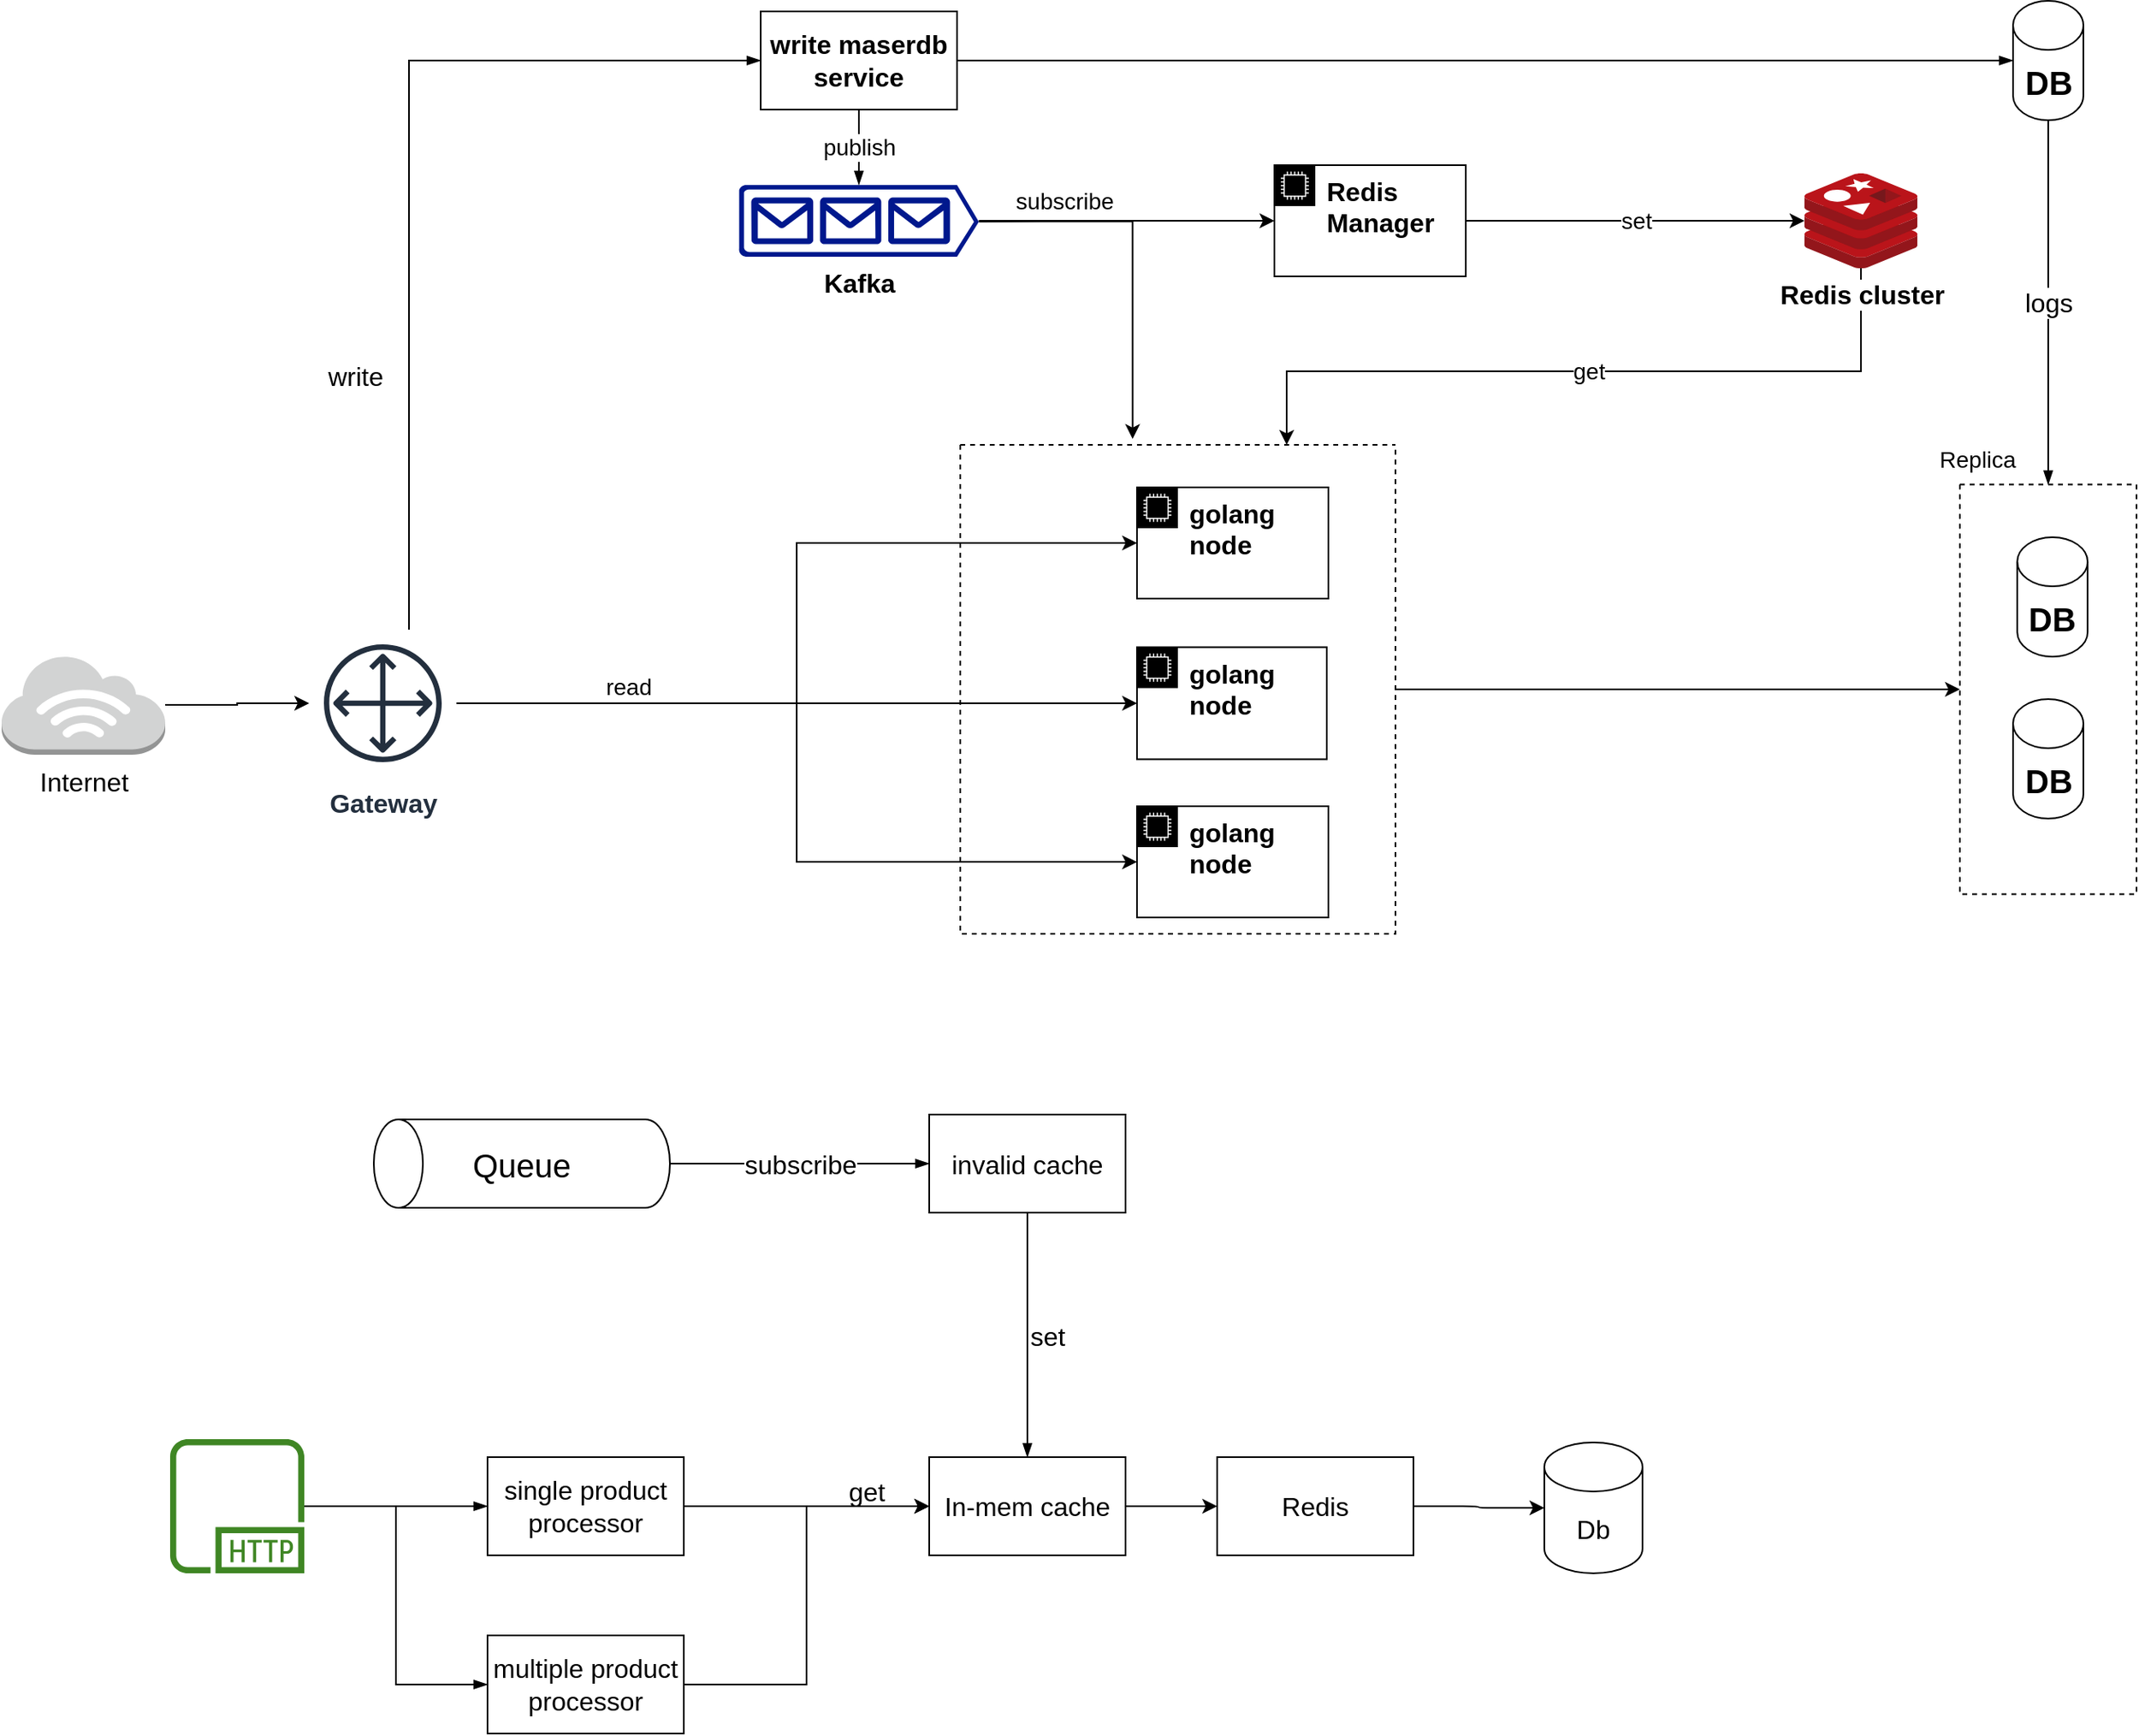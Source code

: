 <mxfile version="20.8.11" type="github" pages="10">
  <diagram id="kxoggQMOIerRVnNvIGJB" name="Page-1">
    <mxGraphModel dx="1824" dy="1120" grid="0" gridSize="10" guides="1" tooltips="1" connect="1" arrows="1" fold="1" page="0" pageScale="1" pageWidth="850" pageHeight="1100" math="0" shadow="0">
      <root>
        <mxCell id="0" />
        <mxCell id="1" parent="0" />
        <mxCell id="m1qdBIxcBaFChLM3Lvak-29" value="" style="swimlane;startSize=0;dashed=1;fontSize=16;" parent="1" vertex="1">
          <mxGeometry x="1008" y="227.25" width="108" height="250.5" as="geometry" />
        </mxCell>
        <mxCell id="m1qdBIxcBaFChLM3Lvak-61" value="&lt;b&gt;DB&lt;/b&gt;" style="shape=cylinder3;whiteSpace=wrap;html=1;boundedLbl=1;backgroundOutline=1;size=15;fontSize=20;" parent="m1qdBIxcBaFChLM3Lvak-29" vertex="1">
          <mxGeometry x="35.1" y="32.25" width="43" height="73" as="geometry" />
        </mxCell>
        <mxCell id="m1qdBIxcBaFChLM3Lvak-67" value="&lt;b&gt;DB&lt;/b&gt;" style="shape=cylinder3;whiteSpace=wrap;html=1;boundedLbl=1;backgroundOutline=1;size=15;fontSize=20;" parent="m1qdBIxcBaFChLM3Lvak-29" vertex="1">
          <mxGeometry x="32.5" y="131.25" width="43" height="73" as="geometry" />
        </mxCell>
        <mxCell id="m1qdBIxcBaFChLM3Lvak-30" style="edgeStyle=orthogonalEdgeStyle;rounded=0;orthogonalLoop=1;jettySize=auto;html=1;fontSize=16;" parent="1" source="m1qdBIxcBaFChLM3Lvak-22" target="m1qdBIxcBaFChLM3Lvak-29" edge="1">
          <mxGeometry relative="1" as="geometry" />
        </mxCell>
        <mxCell id="m1qdBIxcBaFChLM3Lvak-22" value="" style="swimlane;startSize=0;dashed=1;fontSize=16;" parent="1" vertex="1">
          <mxGeometry x="397" y="203" width="266" height="299" as="geometry" />
        </mxCell>
        <mxCell id="m1qdBIxcBaFChLM3Lvak-17" value="&lt;b&gt;golang node&lt;/b&gt;" style="points=[[0,0],[0.25,0],[0.5,0],[0.75,0],[1,0],[1,0.25],[1,0.5],[1,0.75],[1,1],[0.75,1],[0.5,1],[0.25,1],[0,1],[0,0.75],[0,0.5],[0,0.25]];outlineConnect=0;html=1;whiteSpace=wrap;fontSize=16;fontStyle=0;container=1;pointerEvents=0;collapsible=0;recursiveResize=0;shape=mxgraph.aws4.group;grIcon=mxgraph.aws4.group_ec2_instance_contents;verticalAlign=top;align=left;spacingLeft=30;dashed=0;" parent="m1qdBIxcBaFChLM3Lvak-22" vertex="1">
          <mxGeometry x="108" y="123.75" width="116" height="68.5" as="geometry" />
        </mxCell>
        <mxCell id="m1qdBIxcBaFChLM3Lvak-18" value="&lt;b&gt;golang node&lt;/b&gt;" style="points=[[0,0],[0.25,0],[0.5,0],[0.75,0],[1,0],[1,0.25],[1,0.5],[1,0.75],[1,1],[0.75,1],[0.5,1],[0.25,1],[0,1],[0,0.75],[0,0.5],[0,0.25]];outlineConnect=0;html=1;whiteSpace=wrap;fontSize=16;fontStyle=0;container=1;pointerEvents=0;collapsible=0;recursiveResize=0;shape=mxgraph.aws4.group;grIcon=mxgraph.aws4.group_ec2_instance_contents;verticalAlign=top;align=left;spacingLeft=30;dashed=0;" parent="m1qdBIxcBaFChLM3Lvak-22" vertex="1">
          <mxGeometry x="108" y="221" width="117" height="68" as="geometry" />
        </mxCell>
        <mxCell id="7NXTXkRg-UbdUnaUzsDT-4" style="edgeStyle=orthogonalEdgeStyle;rounded=0;orthogonalLoop=1;jettySize=auto;html=1;fontSize=16;" parent="1" source="7NXTXkRg-UbdUnaUzsDT-1" target="m1qdBIxcBaFChLM3Lvak-1" edge="1">
          <mxGeometry relative="1" as="geometry">
            <mxPoint x="190" y="416" as="targetPoint" />
          </mxGeometry>
        </mxCell>
        <mxCell id="7NXTXkRg-UbdUnaUzsDT-1" value="&lt;div style=&quot;font-size: 16px;&quot;&gt;Internet&lt;/div&gt;" style="outlineConnect=0;dashed=0;verticalLabelPosition=bottom;verticalAlign=top;align=center;html=1;shape=mxgraph.aws3.internet_3;fillColor=#D2D3D3;gradientColor=none;fontSize=16;" parent="1" vertex="1">
          <mxGeometry x="-189" y="331.5" width="100" height="61" as="geometry" />
        </mxCell>
        <mxCell id="m1qdBIxcBaFChLM3Lvak-19" style="edgeStyle=orthogonalEdgeStyle;rounded=0;orthogonalLoop=1;jettySize=auto;html=1;fontSize=16;" parent="1" source="m1qdBIxcBaFChLM3Lvak-1" target="m1qdBIxcBaFChLM3Lvak-17" edge="1">
          <mxGeometry relative="1" as="geometry" />
        </mxCell>
        <mxCell id="m1qdBIxcBaFChLM3Lvak-20" style="edgeStyle=orthogonalEdgeStyle;rounded=0;orthogonalLoop=1;jettySize=auto;html=1;entryX=0;entryY=0.5;entryDx=0;entryDy=0;fontSize=16;" parent="1" source="m1qdBIxcBaFChLM3Lvak-1" target="m1qdBIxcBaFChLM3Lvak-16" edge="1">
          <mxGeometry relative="1" as="geometry" />
        </mxCell>
        <mxCell id="m1qdBIxcBaFChLM3Lvak-21" value="read" style="edgeStyle=orthogonalEdgeStyle;rounded=0;orthogonalLoop=1;jettySize=auto;html=1;entryX=0;entryY=0.5;entryDx=0;entryDy=0;fontSize=14;" parent="1" source="m1qdBIxcBaFChLM3Lvak-1" target="m1qdBIxcBaFChLM3Lvak-18" edge="1">
          <mxGeometry x="-0.591" y="10" relative="1" as="geometry">
            <mxPoint as="offset" />
          </mxGeometry>
        </mxCell>
        <mxCell id="m1qdBIxcBaFChLM3Lvak-46" value="write" style="edgeStyle=orthogonalEdgeStyle;rounded=0;orthogonalLoop=1;jettySize=auto;html=1;entryX=0;entryY=0.5;entryDx=0;entryDy=0;fontSize=16;startArrow=none;startFill=0;endArrow=blockThin;endFill=1;" parent="1" source="m1qdBIxcBaFChLM3Lvak-1" target="m1qdBIxcBaFChLM3Lvak-43" edge="1">
          <mxGeometry x="-0.449" y="33" relative="1" as="geometry">
            <Array as="points">
              <mxPoint x="60" y="-32" />
            </Array>
            <mxPoint as="offset" />
          </mxGeometry>
        </mxCell>
        <mxCell id="m1qdBIxcBaFChLM3Lvak-1" value="&lt;div style=&quot;font-size: 16px;&quot;&gt;&lt;b&gt;Gateway&lt;/b&gt;&lt;/div&gt;" style="sketch=0;outlineConnect=0;fontColor=#232F3E;gradientColor=none;strokeColor=#232F3E;fillColor=#ffffff;dashed=0;verticalLabelPosition=bottom;verticalAlign=top;align=center;html=1;fontSize=16;fontStyle=0;aspect=fixed;shape=mxgraph.aws4.resourceIcon;resIcon=mxgraph.aws4.customer_gateway;" parent="1" vertex="1">
          <mxGeometry x="-1" y="316" width="90" height="90" as="geometry" />
        </mxCell>
        <mxCell id="m1qdBIxcBaFChLM3Lvak-16" value="&lt;b&gt;golang node&lt;/b&gt;" style="points=[[0,0],[0.25,0],[0.5,0],[0.75,0],[1,0],[1,0.25],[1,0.5],[1,0.75],[1,1],[0.75,1],[0.5,1],[0.25,1],[0,1],[0,0.75],[0,0.5],[0,0.25]];outlineConnect=0;html=1;whiteSpace=wrap;fontSize=16;fontStyle=0;container=1;pointerEvents=0;collapsible=0;recursiveResize=0;shape=mxgraph.aws4.group;grIcon=mxgraph.aws4.group_ec2_instance_contents;verticalAlign=top;align=left;spacingLeft=30;dashed=0;" parent="1" vertex="1">
          <mxGeometry x="505" y="229" width="117" height="68" as="geometry" />
        </mxCell>
        <mxCell id="2MzieibFgA2Fi-6D1n1R-14" value="get" style="edgeStyle=orthogonalEdgeStyle;rounded=0;orthogonalLoop=1;jettySize=auto;html=1;entryX=0.75;entryY=0;entryDx=0;entryDy=0;fontSize=14;startArrow=none;startFill=0;" parent="1" source="m1qdBIxcBaFChLM3Lvak-23" target="m1qdBIxcBaFChLM3Lvak-22" edge="1">
          <mxGeometry relative="1" as="geometry">
            <Array as="points">
              <mxPoint x="948" y="158" />
              <mxPoint x="597" y="158" />
            </Array>
          </mxGeometry>
        </mxCell>
        <mxCell id="m1qdBIxcBaFChLM3Lvak-23" value="&lt;div&gt;&lt;b&gt;Redis cluster&lt;/b&gt;&lt;/div&gt;" style="sketch=0;aspect=fixed;html=1;points=[];align=center;image;fontSize=16;image=img/lib/mscae/Cache_Redis_Product.svg;dashed=1;" parent="1" vertex="1">
          <mxGeometry x="913" y="37" width="69.05" height="58" as="geometry" />
        </mxCell>
        <mxCell id="m1qdBIxcBaFChLM3Lvak-50" style="edgeStyle=orthogonalEdgeStyle;rounded=0;orthogonalLoop=1;jettySize=auto;html=1;entryX=0;entryY=0.5;entryDx=0;entryDy=0;fontSize=20;startArrow=none;startFill=0;endArrow=blockThin;endFill=1;" parent="1" source="m1qdBIxcBaFChLM3Lvak-33" target="m1qdBIxcBaFChLM3Lvak-35" edge="1">
          <mxGeometry relative="1" as="geometry" />
        </mxCell>
        <mxCell id="m1qdBIxcBaFChLM3Lvak-51" style="edgeStyle=orthogonalEdgeStyle;rounded=0;orthogonalLoop=1;jettySize=auto;html=1;entryX=0;entryY=0.5;entryDx=0;entryDy=0;fontSize=20;startArrow=none;startFill=0;endArrow=blockThin;endFill=1;" parent="1" source="m1qdBIxcBaFChLM3Lvak-33" target="m1qdBIxcBaFChLM3Lvak-36" edge="1">
          <mxGeometry relative="1" as="geometry" />
        </mxCell>
        <mxCell id="m1qdBIxcBaFChLM3Lvak-33" value="" style="sketch=0;outlineConnect=0;fontColor=#232F3E;gradientColor=none;fillColor=#3F8624;strokeColor=none;dashed=0;verticalLabelPosition=bottom;verticalAlign=top;align=center;html=1;fontSize=16;fontStyle=0;aspect=fixed;pointerEvents=1;shape=mxgraph.aws4.http_protocol;" parent="1" vertex="1">
          <mxGeometry x="-86" y="811" width="82" height="82" as="geometry" />
        </mxCell>
        <mxCell id="m1qdBIxcBaFChLM3Lvak-56" value="set" style="edgeStyle=orthogonalEdgeStyle;rounded=0;orthogonalLoop=1;jettySize=auto;html=1;fontSize=16;startArrow=none;startFill=0;endArrow=blockThin;endFill=1;" parent="1" source="m1qdBIxcBaFChLM3Lvak-34" target="m1qdBIxcBaFChLM3Lvak-55" edge="1">
          <mxGeometry y="12" relative="1" as="geometry">
            <mxPoint as="offset" />
          </mxGeometry>
        </mxCell>
        <mxCell id="m1qdBIxcBaFChLM3Lvak-34" value="invalid cache" style="rounded=0;whiteSpace=wrap;html=1;fontSize=16;" parent="1" vertex="1">
          <mxGeometry x="378" y="612.5" width="120" height="60" as="geometry" />
        </mxCell>
        <mxCell id="2MzieibFgA2Fi-6D1n1R-5" style="edgeStyle=orthogonalEdgeStyle;rounded=0;orthogonalLoop=1;jettySize=auto;html=1;fontSize=16;startArrow=none;startFill=0;" parent="1" source="m1qdBIxcBaFChLM3Lvak-35" target="m1qdBIxcBaFChLM3Lvak-55" edge="1">
          <mxGeometry relative="1" as="geometry" />
        </mxCell>
        <mxCell id="m1qdBIxcBaFChLM3Lvak-35" value="single product processor" style="rounded=0;whiteSpace=wrap;html=1;fontSize=16;" parent="1" vertex="1">
          <mxGeometry x="108" y="822" width="120" height="60" as="geometry" />
        </mxCell>
        <mxCell id="2MzieibFgA2Fi-6D1n1R-6" style="edgeStyle=orthogonalEdgeStyle;rounded=0;orthogonalLoop=1;jettySize=auto;html=1;entryX=0;entryY=0.5;entryDx=0;entryDy=0;fontSize=16;startArrow=none;startFill=0;" parent="1" source="m1qdBIxcBaFChLM3Lvak-36" target="m1qdBIxcBaFChLM3Lvak-55" edge="1">
          <mxGeometry relative="1" as="geometry" />
        </mxCell>
        <mxCell id="m1qdBIxcBaFChLM3Lvak-36" value="multiple product processor" style="rounded=0;whiteSpace=wrap;html=1;fontSize=16;" parent="1" vertex="1">
          <mxGeometry x="108" y="931" width="120" height="60" as="geometry" />
        </mxCell>
        <mxCell id="2MzieibFgA2Fi-6D1n1R-9" style="edgeStyle=orthogonalEdgeStyle;rounded=0;orthogonalLoop=1;jettySize=auto;html=1;entryX=0;entryY=0.5;entryDx=0;entryDy=0;fontSize=16;startArrow=none;startFill=0;" parent="1" source="m1qdBIxcBaFChLM3Lvak-37" target="2MzieibFgA2Fi-6D1n1R-8" edge="1">
          <mxGeometry relative="1" as="geometry" />
        </mxCell>
        <mxCell id="2MzieibFgA2Fi-6D1n1R-12" style="edgeStyle=orthogonalEdgeStyle;rounded=0;orthogonalLoop=1;jettySize=auto;html=1;entryX=0.396;entryY=-0.012;entryDx=0;entryDy=0;entryPerimeter=0;fontSize=16;startArrow=none;startFill=0;exitX=1;exitY=0.51;exitDx=0;exitDy=0;exitPerimeter=0;" parent="1" source="m1qdBIxcBaFChLM3Lvak-37" target="m1qdBIxcBaFChLM3Lvak-22" edge="1">
          <mxGeometry relative="1" as="geometry" />
        </mxCell>
        <mxCell id="m1qdBIxcBaFChLM3Lvak-37" value="&lt;b&gt;Kafka&lt;/b&gt;" style="sketch=0;aspect=fixed;pointerEvents=1;shadow=0;dashed=0;html=1;strokeColor=none;labelPosition=center;verticalLabelPosition=bottom;verticalAlign=top;align=center;fillColor=#00188D;shape=mxgraph.azure.queue_generic;fontSize=16;" parent="1" vertex="1">
          <mxGeometry x="261.66" y="44" width="146.67" height="44" as="geometry" />
        </mxCell>
        <mxCell id="m1qdBIxcBaFChLM3Lvak-42" value="logs" style="edgeStyle=orthogonalEdgeStyle;rounded=0;orthogonalLoop=1;jettySize=auto;html=1;fontSize=16;startArrow=none;startFill=0;endArrow=blockThin;endFill=1;exitX=0.5;exitY=1;exitDx=0;exitDy=0;exitPerimeter=0;" parent="1" source="m1qdBIxcBaFChLM3Lvak-64" target="m1qdBIxcBaFChLM3Lvak-29" edge="1">
          <mxGeometry relative="1" as="geometry">
            <mxPoint x="754.1" y="-23" as="sourcePoint" />
          </mxGeometry>
        </mxCell>
        <mxCell id="m1qdBIxcBaFChLM3Lvak-44" style="edgeStyle=orthogonalEdgeStyle;rounded=0;orthogonalLoop=1;jettySize=auto;html=1;fontSize=16;startArrow=none;startFill=0;endArrow=blockThin;endFill=1;" parent="1" source="m1qdBIxcBaFChLM3Lvak-43" target="m1qdBIxcBaFChLM3Lvak-64" edge="1">
          <mxGeometry relative="1" as="geometry">
            <mxPoint x="824.125" y="-31.145" as="targetPoint" />
          </mxGeometry>
        </mxCell>
        <mxCell id="m1qdBIxcBaFChLM3Lvak-45" value="publish" style="edgeStyle=orthogonalEdgeStyle;rounded=0;orthogonalLoop=1;jettySize=auto;html=1;entryX=0.5;entryY=0;entryDx=0;entryDy=0;entryPerimeter=0;fontSize=14;startArrow=none;startFill=0;endArrow=blockThin;endFill=1;exitX=0.5;exitY=1;exitDx=0;exitDy=0;" parent="1" source="m1qdBIxcBaFChLM3Lvak-43" target="m1qdBIxcBaFChLM3Lvak-37" edge="1">
          <mxGeometry relative="1" as="geometry" />
        </mxCell>
        <mxCell id="m1qdBIxcBaFChLM3Lvak-43" value="&lt;b&gt;write maserdb service&lt;/b&gt;" style="rounded=0;whiteSpace=wrap;html=1;fontSize=16;" parent="1" vertex="1">
          <mxGeometry x="275" y="-62" width="120" height="60" as="geometry" />
        </mxCell>
        <mxCell id="m1qdBIxcBaFChLM3Lvak-54" value="subscribe" style="edgeStyle=orthogonalEdgeStyle;rounded=0;orthogonalLoop=1;jettySize=auto;html=1;entryX=0;entryY=0.5;entryDx=0;entryDy=0;fontSize=16;startArrow=none;startFill=0;endArrow=blockThin;endFill=1;" parent="1" source="m1qdBIxcBaFChLM3Lvak-52" target="m1qdBIxcBaFChLM3Lvak-34" edge="1">
          <mxGeometry x="-0.018" relative="1" as="geometry">
            <mxPoint x="1" as="offset" />
          </mxGeometry>
        </mxCell>
        <mxCell id="m1qdBIxcBaFChLM3Lvak-52" value="" style="shape=cylinder3;whiteSpace=wrap;html=1;boundedLbl=1;backgroundOutline=1;size=15;fontSize=20;rotation=-90;" parent="1" vertex="1">
          <mxGeometry x="102" y="552" width="54" height="181" as="geometry" />
        </mxCell>
        <mxCell id="m1qdBIxcBaFChLM3Lvak-53" value="Queue" style="text;html=1;strokeColor=none;fillColor=none;align=center;verticalAlign=middle;whiteSpace=wrap;rounded=0;fontSize=20;" parent="1" vertex="1">
          <mxGeometry x="99" y="627.5" width="60" height="30" as="geometry" />
        </mxCell>
        <mxCell id="2MzieibFgA2Fi-6D1n1R-3" style="edgeStyle=orthogonalEdgeStyle;rounded=1;orthogonalLoop=1;jettySize=auto;html=1;fontSize=16;startArrow=none;startFill=0;" parent="1" source="m1qdBIxcBaFChLM3Lvak-55" target="XFHEB4cLUfQpfrtdGUzW-3" edge="1">
          <mxGeometry relative="1" as="geometry" />
        </mxCell>
        <mxCell id="m1qdBIxcBaFChLM3Lvak-55" value="In-mem cache" style="rounded=0;whiteSpace=wrap;html=1;fontSize=16;" parent="1" vertex="1">
          <mxGeometry x="378" y="822" width="120" height="60" as="geometry" />
        </mxCell>
        <mxCell id="m1qdBIxcBaFChLM3Lvak-64" value="&lt;b&gt;DB&lt;/b&gt;" style="shape=cylinder3;whiteSpace=wrap;html=1;boundedLbl=1;backgroundOutline=1;size=15;fontSize=20;" parent="1" vertex="1">
          <mxGeometry x="1040.5" y="-68.5" width="43" height="73" as="geometry" />
        </mxCell>
        <mxCell id="2MzieibFgA2Fi-6D1n1R-2" style="edgeStyle=orthogonalEdgeStyle;rounded=1;orthogonalLoop=1;jettySize=auto;html=1;fontSize=16;startArrow=none;startFill=0;" parent="1" source="XFHEB4cLUfQpfrtdGUzW-3" target="2MzieibFgA2Fi-6D1n1R-1" edge="1">
          <mxGeometry relative="1" as="geometry" />
        </mxCell>
        <mxCell id="XFHEB4cLUfQpfrtdGUzW-3" value="Redis" style="rounded=0;whiteSpace=wrap;html=1;fontSize=16;" parent="1" vertex="1">
          <mxGeometry x="554" y="822" width="120" height="60" as="geometry" />
        </mxCell>
        <mxCell id="2MzieibFgA2Fi-6D1n1R-1" value="Db" style="shape=cylinder3;whiteSpace=wrap;html=1;boundedLbl=1;backgroundOutline=1;size=15;fontSize=16;" parent="1" vertex="1">
          <mxGeometry x="754" y="813" width="60" height="80" as="geometry" />
        </mxCell>
        <mxCell id="2MzieibFgA2Fi-6D1n1R-7" value="get" style="text;html=1;strokeColor=none;fillColor=none;align=center;verticalAlign=middle;whiteSpace=wrap;rounded=0;fontSize=16;" parent="1" vertex="1">
          <mxGeometry x="310" y="828" width="60" height="30" as="geometry" />
        </mxCell>
        <mxCell id="2MzieibFgA2Fi-6D1n1R-10" value="set" style="edgeStyle=orthogonalEdgeStyle;rounded=0;orthogonalLoop=1;jettySize=auto;html=1;fontSize=14;startArrow=none;startFill=0;" parent="1" source="2MzieibFgA2Fi-6D1n1R-8" target="m1qdBIxcBaFChLM3Lvak-23" edge="1">
          <mxGeometry relative="1" as="geometry" />
        </mxCell>
        <mxCell id="2MzieibFgA2Fi-6D1n1R-8" value="&lt;b&gt;Redis Manager&lt;/b&gt;" style="points=[[0,0],[0.25,0],[0.5,0],[0.75,0],[1,0],[1,0.25],[1,0.5],[1,0.75],[1,1],[0.75,1],[0.5,1],[0.25,1],[0,1],[0,0.75],[0,0.5],[0,0.25]];outlineConnect=0;html=1;whiteSpace=wrap;fontSize=16;fontStyle=0;container=1;pointerEvents=0;collapsible=0;recursiveResize=0;shape=mxgraph.aws4.group;grIcon=mxgraph.aws4.group_ec2_instance_contents;verticalAlign=top;align=left;spacingLeft=30;dashed=0;" parent="1" vertex="1">
          <mxGeometry x="589" y="32" width="117" height="68" as="geometry" />
        </mxCell>
        <mxCell id="2MzieibFgA2Fi-6D1n1R-13" value="subscribe" style="text;html=1;strokeColor=none;fillColor=none;align=center;verticalAlign=middle;whiteSpace=wrap;rounded=0;fontSize=14;" parent="1" vertex="1">
          <mxGeometry x="431" y="39" width="60" height="30" as="geometry" />
        </mxCell>
        <mxCell id="_3_1C4JMADdlA0xlIn37-2" value="Replica" style="text;html=1;strokeColor=none;fillColor=none;align=center;verticalAlign=middle;whiteSpace=wrap;rounded=0;fontSize=14;" parent="1" vertex="1">
          <mxGeometry x="989" y="197.25" width="60" height="30" as="geometry" />
        </mxCell>
      </root>
    </mxGraphModel>
  </diagram>
  <diagram id="Ims7ciZiKZdd2yiEgbkb" name="get single product">
    <mxGraphModel dx="2537" dy="887" grid="1" gridSize="10" guides="1" tooltips="1" connect="1" arrows="1" fold="1" page="1" pageScale="1" pageWidth="850" pageHeight="1100" math="0" shadow="0">
      <root>
        <mxCell id="0" />
        <mxCell id="1" parent="0" />
        <mxCell id="5jhEbbEkWmwQDy5OxIEi-5" value="&lt;div&gt;GET&lt;/div&gt;&lt;div&gt;(single)&lt;br&gt;&lt;/div&gt;" style="edgeStyle=orthogonalEdgeStyle;rounded=0;orthogonalLoop=1;jettySize=auto;html=1;entryX=0;entryY=0.5;entryDx=0;entryDy=0;fontSize=16;startArrow=classic;startFill=1;" edge="1" parent="1" source="5jhEbbEkWmwQDy5OxIEi-2" target="5jhEbbEkWmwQDy5OxIEi-4">
          <mxGeometry relative="1" as="geometry" />
        </mxCell>
        <mxCell id="5jhEbbEkWmwQDy5OxIEi-2" value="HTTP" style="rounded=1;whiteSpace=wrap;html=1;fontSize=16;" vertex="1" parent="1">
          <mxGeometry x="-30" y="245" width="90" height="50" as="geometry" />
        </mxCell>
        <mxCell id="5jhEbbEkWmwQDy5OxIEi-18" style="edgeStyle=orthogonalEdgeStyle;rounded=1;orthogonalLoop=1;jettySize=auto;html=1;fontSize=16;startArrow=none;startFill=0;" edge="1" parent="1" source="5jhEbbEkWmwQDy5OxIEi-4" target="5jhEbbEkWmwQDy5OxIEi-11">
          <mxGeometry relative="1" as="geometry" />
        </mxCell>
        <mxCell id="5jhEbbEkWmwQDy5OxIEi-4" value="API endpoint" style="rounded=1;whiteSpace=wrap;html=1;fontSize=16;" vertex="1" parent="1">
          <mxGeometry x="190" y="245" width="110" height="50" as="geometry" />
        </mxCell>
        <mxCell id="5jhEbbEkWmwQDy5OxIEi-23" value="miss" style="edgeStyle=orthogonalEdgeStyle;rounded=1;orthogonalLoop=1;jettySize=auto;html=1;entryX=0;entryY=0.5;entryDx=0;entryDy=0;fontSize=16;startArrow=none;startFill=0;" edge="1" parent="1" source="5jhEbbEkWmwQDy5OxIEi-7">
          <mxGeometry relative="1" as="geometry">
            <mxPoint x="590" y="370" as="targetPoint" />
          </mxGeometry>
        </mxCell>
        <mxCell id="5jhEbbEkWmwQDy5OxIEi-7" value="In-mem cache" style="rounded=1;whiteSpace=wrap;html=1;fontSize=16;" vertex="1" parent="1">
          <mxGeometry x="380" y="340" width="120" height="60" as="geometry" />
        </mxCell>
        <mxCell id="5jhEbbEkWmwQDy5OxIEi-19" style="edgeStyle=orthogonalEdgeStyle;rounded=1;orthogonalLoop=1;jettySize=auto;html=1;fontSize=16;startArrow=none;startFill=0;" edge="1" parent="1" source="5jhEbbEkWmwQDy5OxIEi-11" target="5jhEbbEkWmwQDy5OxIEi-7">
          <mxGeometry relative="1" as="geometry" />
        </mxCell>
        <mxCell id="5jhEbbEkWmwQDy5OxIEi-11" value="Get data process" style="rounded=1;whiteSpace=wrap;html=1;fontSize=16;" vertex="1" parent="1">
          <mxGeometry x="380" y="240" width="120" height="60" as="geometry" />
        </mxCell>
        <mxCell id="5jhEbbEkWmwQDy5OxIEi-21" style="edgeStyle=orthogonalEdgeStyle;rounded=1;orthogonalLoop=1;jettySize=auto;html=1;entryX=0.5;entryY=0;entryDx=0;entryDy=0;fontSize=16;startArrow=none;startFill=0;" edge="1" parent="1" source="5jhEbbEkWmwQDy5OxIEi-14" target="5jhEbbEkWmwQDy5OxIEi-16">
          <mxGeometry relative="1" as="geometry" />
        </mxCell>
        <mxCell id="5jhEbbEkWmwQDy5OxIEi-14" value="Access Redis" style="rounded=1;whiteSpace=wrap;html=1;fontSize=16;" vertex="1" parent="1">
          <mxGeometry x="590" y="440" width="120" height="60" as="geometry" />
        </mxCell>
        <mxCell id="5jhEbbEkWmwQDy5OxIEi-16" value="Access Posgres" style="rounded=1;whiteSpace=wrap;html=1;fontSize=16;" vertex="1" parent="1">
          <mxGeometry x="590" y="540" width="120" height="60" as="geometry" />
        </mxCell>
        <mxCell id="5jhEbbEkWmwQDy5OxIEi-24" style="edgeStyle=orthogonalEdgeStyle;rounded=1;orthogonalLoop=1;jettySize=auto;html=1;fontSize=16;startArrow=none;startFill=0;" edge="1" parent="1" target="5jhEbbEkWmwQDy5OxIEi-14">
          <mxGeometry relative="1" as="geometry">
            <mxPoint x="650" y="400" as="sourcePoint" />
          </mxGeometry>
        </mxCell>
        <mxCell id="5jhEbbEkWmwQDy5OxIEi-25" value="&lt;div&gt;Count_Miss&lt;/div&gt;&lt;div&gt;product&lt;br&gt;&lt;/div&gt;" style="shape=parallelogram;perimeter=parallelogramPerimeter;whiteSpace=wrap;html=1;fixedSize=1;fontSize=16;" vertex="1" parent="1">
          <mxGeometry x="590" y="340" width="120" height="60" as="geometry" />
        </mxCell>
        <mxCell id="5jhEbbEkWmwQDy5OxIEi-28" style="edgeStyle=orthogonalEdgeStyle;rounded=1;orthogonalLoop=1;jettySize=auto;html=1;fontSize=16;startArrow=none;startFill=0;" edge="1" parent="1" source="5jhEbbEkWmwQDy5OxIEi-26" target="5jhEbbEkWmwQDy5OxIEi-27">
          <mxGeometry relative="1" as="geometry" />
        </mxCell>
        <mxCell id="5jhEbbEkWmwQDy5OxIEi-26" value="&lt;b&gt;Request&lt;/b&gt;" style="ellipse;whiteSpace=wrap;html=1;aspect=fixed;fontSize=16;" vertex="1" parent="1">
          <mxGeometry x="-20" y="700" width="70" height="70" as="geometry" />
        </mxCell>
        <mxCell id="5jhEbbEkWmwQDy5OxIEi-30" style="edgeStyle=orthogonalEdgeStyle;rounded=1;orthogonalLoop=1;jettySize=auto;html=1;fontSize=16;startArrow=none;startFill=0;" edge="1" parent="1" source="5jhEbbEkWmwQDy5OxIEi-27" target="5jhEbbEkWmwQDy5OxIEi-29">
          <mxGeometry relative="1" as="geometry" />
        </mxCell>
        <mxCell id="5jhEbbEkWmwQDy5OxIEi-27" value="Handle request" style="rounded=0;whiteSpace=wrap;html=1;fontSize=16;" vertex="1" parent="1">
          <mxGeometry x="130" y="705" width="120" height="60" as="geometry" />
        </mxCell>
        <mxCell id="5jhEbbEkWmwQDy5OxIEi-33" value="hit" style="edgeStyle=orthogonalEdgeStyle;rounded=1;orthogonalLoop=1;jettySize=auto;html=1;fontSize=14;startArrow=none;startFill=0;exitX=0.5;exitY=1;exitDx=0;exitDy=0;" edge="1" parent="1" source="5jhEbbEkWmwQDy5OxIEi-29" target="5jhEbbEkWmwQDy5OxIEi-31">
          <mxGeometry x="-0.161" relative="1" as="geometry">
            <mxPoint as="offset" />
          </mxGeometry>
        </mxCell>
        <mxCell id="5jhEbbEkWmwQDy5OxIEi-47" value="miss" style="edgeStyle=orthogonalEdgeStyle;rounded=1;orthogonalLoop=1;jettySize=auto;html=1;fontSize=14;startArrow=none;startFill=0;entryX=0;entryY=0.5;entryDx=0;entryDy=0;" edge="1" parent="1" source="5jhEbbEkWmwQDy5OxIEi-29" target="QVbcrvBGEZq4uIX4MvmX-2">
          <mxGeometry relative="1" as="geometry">
            <mxPoint x="560" y="735" as="targetPoint" />
          </mxGeometry>
        </mxCell>
        <mxCell id="5jhEbbEkWmwQDy5OxIEi-29" value="In-mem cache" style="rhombus;whiteSpace=wrap;html=1;fontSize=16;" vertex="1" parent="1">
          <mxGeometry x="320" y="705" width="115" height="60" as="geometry" />
        </mxCell>
        <mxCell id="5jhEbbEkWmwQDy5OxIEi-35" value="Code Flow" style="text;html=1;strokeColor=none;fillColor=none;align=center;verticalAlign=middle;whiteSpace=wrap;rounded=0;fontSize=16;" vertex="1" parent="1">
          <mxGeometry x="-42.5" y="660" width="115" height="30" as="geometry" />
        </mxCell>
        <mxCell id="5jhEbbEkWmwQDy5OxIEi-39" value="" style="swimlane;startSize=0;fontSize=16;" vertex="1" parent="1">
          <mxGeometry x="-60" y="200" width="820" height="420" as="geometry" />
        </mxCell>
        <mxCell id="8KCDpG5zO4vYDQfOYkxK-1" value="" style="swimlane;startSize=0;fontSize=16;" vertex="1" parent="1">
          <mxGeometry x="-50" y="640" width="1180" height="520" as="geometry" />
        </mxCell>
        <mxCell id="5jhEbbEkWmwQDy5OxIEi-31" value="Combine data" style="rounded=0;whiteSpace=wrap;html=1;fontSize=16;" vertex="1" parent="8KCDpG5zO4vYDQfOYkxK-1">
          <mxGeometry x="367.5" y="265" width="120" height="60" as="geometry" />
        </mxCell>
        <mxCell id="5jhEbbEkWmwQDy5OxIEi-32" value="&lt;b&gt;Return&lt;/b&gt;" style="ellipse;whiteSpace=wrap;html=1;aspect=fixed;fontSize=16;" vertex="1" parent="8KCDpG5zO4vYDQfOYkxK-1">
          <mxGeometry x="387.5" y="380" width="80" height="80" as="geometry" />
        </mxCell>
        <mxCell id="5jhEbbEkWmwQDy5OxIEi-34" style="edgeStyle=orthogonalEdgeStyle;rounded=1;orthogonalLoop=1;jettySize=auto;html=1;fontSize=16;startArrow=none;startFill=0;" edge="1" parent="8KCDpG5zO4vYDQfOYkxK-1" source="5jhEbbEkWmwQDy5OxIEi-31" target="5jhEbbEkWmwQDy5OxIEi-32">
          <mxGeometry relative="1" as="geometry" />
        </mxCell>
        <mxCell id="QVbcrvBGEZq4uIX4MvmX-2" value="Count miss" style="rounded=0;whiteSpace=wrap;html=1;fontSize=16;" vertex="1" parent="8KCDpG5zO4vYDQfOYkxK-1">
          <mxGeometry x="620" y="65" width="120" height="60" as="geometry" />
        </mxCell>
        <mxCell id="QVbcrvBGEZq4uIX4MvmX-5" value="Get Redis" style="rhombus;whiteSpace=wrap;html=1;fontSize=16;" vertex="1" parent="8KCDpG5zO4vYDQfOYkxK-1">
          <mxGeometry x="815" y="55" width="130" height="80" as="geometry" />
        </mxCell>
        <mxCell id="QVbcrvBGEZq4uIX4MvmX-1" style="edgeStyle=orthogonalEdgeStyle;rounded=1;orthogonalLoop=1;jettySize=auto;html=1;fontSize=16;startArrow=none;startFill=0;" edge="1" parent="8KCDpG5zO4vYDQfOYkxK-1" source="QVbcrvBGEZq4uIX4MvmX-2" target="QVbcrvBGEZq4uIX4MvmX-5">
          <mxGeometry relative="1" as="geometry" />
        </mxCell>
        <mxCell id="QVbcrvBGEZq4uIX4MvmX-7" value="Get Postgres" style="rounded=0;whiteSpace=wrap;html=1;fontSize=16;" vertex="1" parent="8KCDpG5zO4vYDQfOYkxK-1">
          <mxGeometry x="1030" y="65" width="120" height="60" as="geometry" />
        </mxCell>
        <mxCell id="QVbcrvBGEZq4uIX4MvmX-3" value="miss" style="edgeStyle=orthogonalEdgeStyle;rounded=1;orthogonalLoop=1;jettySize=auto;html=1;fontSize=14;startArrow=none;startFill=0;" edge="1" parent="8KCDpG5zO4vYDQfOYkxK-1" source="QVbcrvBGEZq4uIX4MvmX-5" target="QVbcrvBGEZq4uIX4MvmX-7">
          <mxGeometry relative="1" as="geometry" />
        </mxCell>
        <mxCell id="QVbcrvBGEZq4uIX4MvmX-9" value="Set Redis" style="rounded=0;whiteSpace=wrap;html=1;fontSize=16;" vertex="1" parent="8KCDpG5zO4vYDQfOYkxK-1">
          <mxGeometry x="1030" y="195" width="120" height="60" as="geometry" />
        </mxCell>
        <mxCell id="QVbcrvBGEZq4uIX4MvmX-6" style="edgeStyle=orthogonalEdgeStyle;rounded=1;orthogonalLoop=1;jettySize=auto;html=1;fontSize=16;startArrow=none;startFill=0;" edge="1" parent="8KCDpG5zO4vYDQfOYkxK-1" source="QVbcrvBGEZq4uIX4MvmX-7" target="QVbcrvBGEZq4uIX4MvmX-9">
          <mxGeometry relative="1" as="geometry" />
        </mxCell>
        <mxCell id="QVbcrvBGEZq4uIX4MvmX-15" value="no" style="edgeStyle=orthogonalEdgeStyle;rounded=0;orthogonalLoop=1;jettySize=auto;html=1;entryX=1;entryY=0.5;entryDx=0;entryDy=0;fontSize=14;startArrow=none;startFill=0;exitX=0.5;exitY=1;exitDx=0;exitDy=0;" edge="1" parent="8KCDpG5zO4vYDQfOYkxK-1" source="QVbcrvBGEZq4uIX4MvmX-11" target="5jhEbbEkWmwQDy5OxIEi-31">
          <mxGeometry x="-0.925" y="3" relative="1" as="geometry">
            <mxPoint as="offset" />
          </mxGeometry>
        </mxCell>
        <mxCell id="QVbcrvBGEZq4uIX4MvmX-11" value="Miss &amp;gt; n" style="rhombus;whiteSpace=wrap;html=1;fontSize=16;" vertex="1" parent="8KCDpG5zO4vYDQfOYkxK-1">
          <mxGeometry x="815" y="185" width="125" height="80" as="geometry" />
        </mxCell>
        <mxCell id="QVbcrvBGEZq4uIX4MvmX-4" value="hit" style="edgeStyle=orthogonalEdgeStyle;rounded=1;orthogonalLoop=1;jettySize=auto;html=1;entryX=0.5;entryY=0;entryDx=0;entryDy=0;fontSize=14;startArrow=none;startFill=0;" edge="1" parent="8KCDpG5zO4vYDQfOYkxK-1" source="QVbcrvBGEZq4uIX4MvmX-5" target="QVbcrvBGEZq4uIX4MvmX-11">
          <mxGeometry relative="1" as="geometry" />
        </mxCell>
        <mxCell id="QVbcrvBGEZq4uIX4MvmX-8" style="edgeStyle=orthogonalEdgeStyle;rounded=1;orthogonalLoop=1;jettySize=auto;html=1;fontSize=16;startArrow=none;startFill=0;" edge="1" parent="8KCDpG5zO4vYDQfOYkxK-1" source="QVbcrvBGEZq4uIX4MvmX-9" target="QVbcrvBGEZq4uIX4MvmX-11">
          <mxGeometry relative="1" as="geometry" />
        </mxCell>
        <mxCell id="QVbcrvBGEZq4uIX4MvmX-16" style="edgeStyle=orthogonalEdgeStyle;rounded=0;orthogonalLoop=1;jettySize=auto;html=1;entryX=1;entryY=0.5;entryDx=0;entryDy=0;fontSize=14;startArrow=none;startFill=0;exitX=0.5;exitY=1;exitDx=0;exitDy=0;" edge="1" parent="8KCDpG5zO4vYDQfOYkxK-1" source="QVbcrvBGEZq4uIX4MvmX-12" target="5jhEbbEkWmwQDy5OxIEi-31">
          <mxGeometry relative="1" as="geometry" />
        </mxCell>
        <mxCell id="QVbcrvBGEZq4uIX4MvmX-12" value="Set in-mem cache" style="rounded=0;whiteSpace=wrap;html=1;fontSize=16;" vertex="1" parent="8KCDpG5zO4vYDQfOYkxK-1">
          <mxGeometry x="630" y="195" width="120" height="60" as="geometry" />
        </mxCell>
        <mxCell id="QVbcrvBGEZq4uIX4MvmX-10" value="yes" style="edgeStyle=orthogonalEdgeStyle;rounded=1;orthogonalLoop=1;jettySize=auto;html=1;fontSize=14;startArrow=none;startFill=0;" edge="1" parent="8KCDpG5zO4vYDQfOYkxK-1" source="QVbcrvBGEZq4uIX4MvmX-11" target="QVbcrvBGEZq4uIX4MvmX-12">
          <mxGeometry x="-0.231" relative="1" as="geometry">
            <mxPoint as="offset" />
          </mxGeometry>
        </mxCell>
      </root>
    </mxGraphModel>
  </diagram>
  <diagram id="1v4hcthY3AkDq4vldPKo" name="multiple product">
    <mxGraphModel dx="1434" dy="754" grid="1" gridSize="10" guides="1" tooltips="1" connect="1" arrows="1" fold="1" page="1" pageScale="1" pageWidth="850" pageHeight="1100" math="0" shadow="0">
      <root>
        <mxCell id="0" />
        <mxCell id="1" parent="0" />
        <mxCell id="eSVV9goGiwEJdo5BiOZ2-1" value="&lt;div&gt;GET&lt;/div&gt;&lt;div&gt;(multiple)&lt;br&gt;&lt;/div&gt;" style="edgeStyle=orthogonalEdgeStyle;rounded=0;orthogonalLoop=1;jettySize=auto;html=1;entryX=0;entryY=0.5;entryDx=0;entryDy=0;fontSize=16;startArrow=classic;startFill=1;" edge="1" parent="1" source="eSVV9goGiwEJdo5BiOZ2-2" target="eSVV9goGiwEJdo5BiOZ2-3">
          <mxGeometry relative="1" as="geometry" />
        </mxCell>
        <mxCell id="eSVV9goGiwEJdo5BiOZ2-2" value="HTTP" style="rounded=1;whiteSpace=wrap;html=1;fontSize=16;" vertex="1" parent="1">
          <mxGeometry x="40" y="220" width="90" height="50" as="geometry" />
        </mxCell>
        <mxCell id="VI1101As5ZWCcVY6s1uB-2" style="edgeStyle=orthogonalEdgeStyle;rounded=1;orthogonalLoop=1;jettySize=auto;html=1;fontSize=16;startArrow=none;startFill=0;" edge="1" parent="1" source="eSVV9goGiwEJdo5BiOZ2-3" target="VI1101As5ZWCcVY6s1uB-1">
          <mxGeometry relative="1" as="geometry" />
        </mxCell>
        <mxCell id="eSVV9goGiwEJdo5BiOZ2-3" value="API endpoint" style="rounded=1;whiteSpace=wrap;html=1;fontSize=16;" vertex="1" parent="1">
          <mxGeometry x="260" y="220" width="110" height="50" as="geometry" />
        </mxCell>
        <mxCell id="VI1101As5ZWCcVY6s1uB-4" style="edgeStyle=orthogonalEdgeStyle;rounded=1;orthogonalLoop=1;jettySize=auto;html=1;fontSize=16;startArrow=none;startFill=0;" edge="1" parent="1" source="VI1101As5ZWCcVY6s1uB-1" target="VI1101As5ZWCcVY6s1uB-3">
          <mxGeometry relative="1" as="geometry" />
        </mxCell>
        <mxCell id="VI1101As5ZWCcVY6s1uB-1" value="search ids" style="rounded=1;whiteSpace=wrap;html=1;fontSize=16;" vertex="1" parent="1">
          <mxGeometry x="430" y="215" width="120" height="60" as="geometry" />
        </mxCell>
        <mxCell id="VI1101As5ZWCcVY6s1uB-3" value="Get Single Product Process" style="rounded=1;whiteSpace=wrap;html=1;fontSize=16;" vertex="1" parent="1">
          <mxGeometry x="640" y="215" width="120" height="60" as="geometry" />
        </mxCell>
        <mxCell id="An4ITZUXQyyXLJ4btBP0-1" value="" style="swimlane;startSize=0;fontSize=16;" vertex="1" parent="1">
          <mxGeometry x="20" y="145" width="790" height="195" as="geometry" />
        </mxCell>
        <mxCell id="An4ITZUXQyyXLJ4btBP0-2" value="Code Flow" style="text;html=1;strokeColor=none;fillColor=none;align=center;verticalAlign=middle;whiteSpace=wrap;rounded=0;fontSize=16;" vertex="1" parent="1">
          <mxGeometry x="70" y="420" width="100" height="30" as="geometry" />
        </mxCell>
        <mxCell id="mn_zCfLT3hgvC70g00O2-4" style="edgeStyle=orthogonalEdgeStyle;rounded=1;orthogonalLoop=1;jettySize=auto;html=1;fontSize=16;startArrow=none;startFill=0;" edge="1" parent="1" source="mn_zCfLT3hgvC70g00O2-1" target="mn_zCfLT3hgvC70g00O2-3">
          <mxGeometry relative="1" as="geometry" />
        </mxCell>
        <mxCell id="mn_zCfLT3hgvC70g00O2-1" value="&lt;b&gt;Request&lt;/b&gt;" style="ellipse;whiteSpace=wrap;html=1;aspect=fixed;fontSize=16;" vertex="1" parent="1">
          <mxGeometry x="70" y="470" width="80" height="80" as="geometry" />
        </mxCell>
        <mxCell id="mn_zCfLT3hgvC70g00O2-6" style="edgeStyle=orthogonalEdgeStyle;rounded=1;orthogonalLoop=1;jettySize=auto;html=1;fontSize=16;startArrow=none;startFill=0;" edge="1" parent="1" source="mn_zCfLT3hgvC70g00O2-3" target="mn_zCfLT3hgvC70g00O2-5">
          <mxGeometry relative="1" as="geometry" />
        </mxCell>
        <mxCell id="mn_zCfLT3hgvC70g00O2-3" value="Handle request" style="rounded=0;whiteSpace=wrap;html=1;fontSize=16;" vertex="1" parent="1">
          <mxGeometry x="220" y="480" width="120" height="60" as="geometry" />
        </mxCell>
        <mxCell id="mn_zCfLT3hgvC70g00O2-8" style="edgeStyle=orthogonalEdgeStyle;rounded=1;orthogonalLoop=1;jettySize=auto;html=1;fontSize=16;startArrow=none;startFill=0;" edge="1" parent="1" source="mn_zCfLT3hgvC70g00O2-5" target="mn_zCfLT3hgvC70g00O2-7">
          <mxGeometry relative="1" as="geometry" />
        </mxCell>
        <mxCell id="mn_zCfLT3hgvC70g00O2-5" value="&lt;b&gt;Search Ids&lt;/b&gt;" style="rounded=0;whiteSpace=wrap;html=1;fontSize=16;" vertex="1" parent="1">
          <mxGeometry x="420" y="480" width="120" height="60" as="geometry" />
        </mxCell>
        <mxCell id="mn_zCfLT3hgvC70g00O2-11" style="edgeStyle=orthogonalEdgeStyle;rounded=1;orthogonalLoop=1;jettySize=auto;html=1;fontSize=16;startArrow=none;startFill=0;" edge="1" parent="1" source="mn_zCfLT3hgvC70g00O2-7" target="mn_zCfLT3hgvC70g00O2-9">
          <mxGeometry relative="1" as="geometry" />
        </mxCell>
        <mxCell id="mn_zCfLT3hgvC70g00O2-7" value="&lt;b&gt;Get Single Product&lt;/b&gt;" style="rounded=0;whiteSpace=wrap;html=1;fontSize=16;" vertex="1" parent="1">
          <mxGeometry x="640" y="480" width="120" height="60" as="geometry" />
        </mxCell>
        <mxCell id="mn_zCfLT3hgvC70g00O2-12" style="edgeStyle=orthogonalEdgeStyle;rounded=1;orthogonalLoop=1;jettySize=auto;html=1;fontSize=16;startArrow=none;startFill=0;" edge="1" parent="1" source="mn_zCfLT3hgvC70g00O2-9" target="mn_zCfLT3hgvC70g00O2-10">
          <mxGeometry relative="1" as="geometry" />
        </mxCell>
        <mxCell id="mn_zCfLT3hgvC70g00O2-9" value="Combine data" style="rounded=0;whiteSpace=wrap;html=1;fontSize=16;" vertex="1" parent="1">
          <mxGeometry x="640" y="610" width="120" height="60" as="geometry" />
        </mxCell>
        <mxCell id="mn_zCfLT3hgvC70g00O2-10" value="&lt;b&gt;Return&lt;/b&gt;" style="ellipse;whiteSpace=wrap;html=1;aspect=fixed;fontSize=16;" vertex="1" parent="1">
          <mxGeometry x="665" y="720" width="70" height="70" as="geometry" />
        </mxCell>
        <mxCell id="3kmIQlUMwFGNflXskTxh-1" value="" style="swimlane;startSize=0;fontSize=16;" vertex="1" parent="1">
          <mxGeometry x="20" y="410" width="790" height="400" as="geometry" />
        </mxCell>
      </root>
    </mxGraphModel>
  </diagram>
  <diagram id="CP5g0GeVYMxNYXEqgG6H" name="Kafka pub/sub">
    <mxGraphModel dx="1050" dy="538" grid="1" gridSize="10" guides="1" tooltips="1" connect="1" arrows="1" fold="1" page="1" pageScale="1" pageWidth="850" pageHeight="1100" math="0" shadow="0">
      <root>
        <mxCell id="0" />
        <mxCell id="1" parent="0" />
        <mxCell id="CWgTYuxvD6hOTrz8vUfx-7" style="edgeStyle=orthogonalEdgeStyle;rounded=0;orthogonalLoop=1;jettySize=auto;html=1;fontSize=14;" parent="1" source="CWgTYuxvD6hOTrz8vUfx-1" target="CWgTYuxvD6hOTrz8vUfx-6" edge="1">
          <mxGeometry relative="1" as="geometry" />
        </mxCell>
        <mxCell id="CWgTYuxvD6hOTrz8vUfx-1" value="Kafka" style="sketch=0;aspect=fixed;pointerEvents=1;shadow=0;dashed=0;html=1;strokeColor=none;labelPosition=center;verticalLabelPosition=bottom;verticalAlign=top;align=center;fillColor=#00188D;shape=mxgraph.azure.queue_generic" parent="1" vertex="1">
          <mxGeometry x="270" y="195.5" width="130" height="39" as="geometry" />
        </mxCell>
        <mxCell id="CWgTYuxvD6hOTrz8vUfx-2" value="&lt;div style=&quot;font-size: 14px;&quot;&gt;&lt;font style=&quot;font-size: 14px;&quot;&gt;productId&lt;/font&gt;&lt;/div&gt;&lt;div style=&quot;font-size: 14px;&quot;&gt;&lt;font style=&quot;font-size: 14px;&quot;&gt;_version&lt;br&gt;&lt;/font&gt;&lt;/div&gt;" style="shape=callout;whiteSpace=wrap;html=1;perimeter=calloutPerimeter;" parent="1" vertex="1">
          <mxGeometry x="40" y="180" width="110" height="90" as="geometry" />
        </mxCell>
        <mxCell id="CWgTYuxvD6hOTrz8vUfx-5" value="pub" style="endArrow=classic;html=1;rounded=0;fontSize=14;exitX=1.027;exitY=0.444;exitDx=0;exitDy=0;exitPerimeter=0;" parent="1" source="CWgTYuxvD6hOTrz8vUfx-2" edge="1">
          <mxGeometry width="50" height="50" relative="1" as="geometry">
            <mxPoint x="220" y="270" as="sourcePoint" />
            <mxPoint x="270" y="220" as="targetPoint" />
          </mxGeometry>
        </mxCell>
        <mxCell id="CWgTYuxvD6hOTrz8vUfx-9" style="edgeStyle=orthogonalEdgeStyle;rounded=0;orthogonalLoop=1;jettySize=auto;html=1;fontSize=14;" parent="1" source="CWgTYuxvD6hOTrz8vUfx-6" target="CWgTYuxvD6hOTrz8vUfx-8" edge="1">
          <mxGeometry relative="1" as="geometry" />
        </mxCell>
        <mxCell id="CWgTYuxvD6hOTrz8vUfx-6" value="Subscriber" style="rounded=0;whiteSpace=wrap;html=1;fontSize=14;" parent="1" vertex="1">
          <mxGeometry x="470" y="185" width="120" height="60" as="geometry" />
        </mxCell>
        <mxCell id="CWgTYuxvD6hOTrz8vUfx-11" value="is older" style="edgeStyle=orthogonalEdgeStyle;rounded=0;orthogonalLoop=1;jettySize=auto;html=1;fontSize=14;" parent="1" source="CWgTYuxvD6hOTrz8vUfx-8" target="CWgTYuxvD6hOTrz8vUfx-10" edge="1">
          <mxGeometry relative="1" as="geometry" />
        </mxCell>
        <mxCell id="CWgTYuxvD6hOTrz8vUfx-13" value="is newer" style="edgeStyle=orthogonalEdgeStyle;rounded=0;orthogonalLoop=1;jettySize=auto;html=1;fontSize=14;" parent="1" source="CWgTYuxvD6hOTrz8vUfx-8" target="CWgTYuxvD6hOTrz8vUfx-12" edge="1">
          <mxGeometry relative="1" as="geometry" />
        </mxCell>
        <mxCell id="CWgTYuxvD6hOTrz8vUfx-8" value="&lt;div&gt;Compare with _version &lt;br&gt;&lt;/div&gt;&lt;div&gt;in cache&lt;/div&gt;" style="rhombus;whiteSpace=wrap;html=1;fontSize=14;" parent="1" vertex="1">
          <mxGeometry x="435" y="290" width="190" height="80" as="geometry" />
        </mxCell>
        <mxCell id="CWgTYuxvD6hOTrz8vUfx-10" value="Ignore" style="rounded=0;whiteSpace=wrap;html=1;fontSize=14;" parent="1" vertex="1">
          <mxGeometry x="470" y="440" width="120" height="60" as="geometry" />
        </mxCell>
        <mxCell id="CWgTYuxvD6hOTrz8vUfx-12" value="get from db" style="rounded=0;whiteSpace=wrap;html=1;fontSize=14;" parent="1" vertex="1">
          <mxGeometry x="720" y="300" width="120" height="60" as="geometry" />
        </mxCell>
        <mxCell id="CWgTYuxvD6hOTrz8vUfx-14" value="Cách 1" style="swimlane;whiteSpace=wrap;html=1;fontSize=14;" parent="1" vertex="1">
          <mxGeometry x="30" y="115" width="860" height="435" as="geometry" />
        </mxCell>
        <mxCell id="CWgTYuxvD6hOTrz8vUfx-15" value="Cách 2" style="swimlane;whiteSpace=wrap;html=1;fontSize=14;" parent="1" vertex="1">
          <mxGeometry x="30" y="630" width="850" height="540" as="geometry" />
        </mxCell>
        <mxCell id="CWgTYuxvD6hOTrz8vUfx-20" style="edgeStyle=orthogonalEdgeStyle;rounded=0;orthogonalLoop=1;jettySize=auto;html=1;fontSize=14;" parent="CWgTYuxvD6hOTrz8vUfx-15" source="CWgTYuxvD6hOTrz8vUfx-16" target="CWgTYuxvD6hOTrz8vUfx-19" edge="1">
          <mxGeometry relative="1" as="geometry" />
        </mxCell>
        <mxCell id="CWgTYuxvD6hOTrz8vUfx-16" value="Kafka" style="sketch=0;aspect=fixed;pointerEvents=1;shadow=0;dashed=0;html=1;strokeColor=none;labelPosition=center;verticalLabelPosition=bottom;verticalAlign=top;align=center;fillColor=#00188D;shape=mxgraph.azure.queue_generic" parent="CWgTYuxvD6hOTrz8vUfx-15" vertex="1">
          <mxGeometry x="240" y="170" width="130" height="39" as="geometry" />
        </mxCell>
        <mxCell id="CWgTYuxvD6hOTrz8vUfx-18" value="pub" style="edgeStyle=orthogonalEdgeStyle;rounded=0;orthogonalLoop=1;jettySize=auto;html=1;entryX=0;entryY=0.5;entryDx=0;entryDy=0;entryPerimeter=0;fontSize=14;" parent="CWgTYuxvD6hOTrz8vUfx-15" source="CWgTYuxvD6hOTrz8vUfx-17" target="CWgTYuxvD6hOTrz8vUfx-16" edge="1">
          <mxGeometry relative="1" as="geometry" />
        </mxCell>
        <mxCell id="CWgTYuxvD6hOTrz8vUfx-17" value="&lt;div&gt;Full product props&lt;/div&gt;&lt;div&gt;_vesion&lt;br&gt;&lt;/div&gt;" style="shape=callout;whiteSpace=wrap;html=1;perimeter=calloutPerimeter;fontSize=14;" parent="CWgTYuxvD6hOTrz8vUfx-15" vertex="1">
          <mxGeometry x="30" y="114.5" width="120" height="150" as="geometry" />
        </mxCell>
        <mxCell id="CWgTYuxvD6hOTrz8vUfx-22" style="edgeStyle=orthogonalEdgeStyle;rounded=0;orthogonalLoop=1;jettySize=auto;html=1;entryX=0.5;entryY=0;entryDx=0;entryDy=0;fontSize=14;" parent="CWgTYuxvD6hOTrz8vUfx-15" source="CWgTYuxvD6hOTrz8vUfx-19" target="CWgTYuxvD6hOTrz8vUfx-21" edge="1">
          <mxGeometry relative="1" as="geometry" />
        </mxCell>
        <mxCell id="CWgTYuxvD6hOTrz8vUfx-19" value="Subscriber" style="rounded=0;whiteSpace=wrap;html=1;fontSize=14;" parent="CWgTYuxvD6hOTrz8vUfx-15" vertex="1">
          <mxGeometry x="470" y="160" width="120" height="60" as="geometry" />
        </mxCell>
        <mxCell id="CWgTYuxvD6hOTrz8vUfx-24" value="is older" style="edgeStyle=orthogonalEdgeStyle;rounded=0;orthogonalLoop=1;jettySize=auto;html=1;fontSize=14;" parent="CWgTYuxvD6hOTrz8vUfx-15" source="CWgTYuxvD6hOTrz8vUfx-21" target="CWgTYuxvD6hOTrz8vUfx-23" edge="1">
          <mxGeometry relative="1" as="geometry" />
        </mxCell>
        <mxCell id="CWgTYuxvD6hOTrz8vUfx-26" value="is newer" style="edgeStyle=orthogonalEdgeStyle;rounded=0;orthogonalLoop=1;jettySize=auto;html=1;entryX=0;entryY=0.5;entryDx=0;entryDy=0;fontSize=14;" parent="CWgTYuxvD6hOTrz8vUfx-15" source="CWgTYuxvD6hOTrz8vUfx-21" target="CWgTYuxvD6hOTrz8vUfx-25" edge="1">
          <mxGeometry relative="1" as="geometry" />
        </mxCell>
        <mxCell id="CWgTYuxvD6hOTrz8vUfx-21" value="Check _version" style="rhombus;whiteSpace=wrap;html=1;fontSize=14;" parent="CWgTYuxvD6hOTrz8vUfx-15" vertex="1">
          <mxGeometry x="445" y="270" width="170" height="90" as="geometry" />
        </mxCell>
        <mxCell id="CWgTYuxvD6hOTrz8vUfx-23" value="ignore" style="rounded=0;whiteSpace=wrap;html=1;fontSize=14;" parent="CWgTYuxvD6hOTrz8vUfx-15" vertex="1">
          <mxGeometry x="470" y="400" width="120" height="60" as="geometry" />
        </mxCell>
        <mxCell id="CWgTYuxvD6hOTrz8vUfx-25" value="Rewrite cache data with message payload" style="rounded=0;whiteSpace=wrap;html=1;fontSize=14;" parent="CWgTYuxvD6hOTrz8vUfx-15" vertex="1">
          <mxGeometry x="700" y="285" width="140" height="60" as="geometry" />
        </mxCell>
      </root>
    </mxGraphModel>
  </diagram>
  <diagram id="VbjIHsG2yizhQQNCSdFp" name="mem-cache">
    <mxGraphModel dx="1050" dy="538" grid="1" gridSize="10" guides="1" tooltips="1" connect="1" arrows="1" fold="1" page="1" pageScale="1" pageWidth="850" pageHeight="1100" math="0" shadow="0">
      <root>
        <mxCell id="0" />
        <mxCell id="1" parent="0" />
        <mxCell id="5pqI-scbJ90UlD7BS7ZB-6" style="edgeStyle=orthogonalEdgeStyle;rounded=0;orthogonalLoop=1;jettySize=auto;html=1;" parent="1" source="5pqI-scbJ90UlD7BS7ZB-1" target="5pqI-scbJ90UlD7BS7ZB-2" edge="1">
          <mxGeometry relative="1" as="geometry" />
        </mxCell>
        <mxCell id="5pqI-scbJ90UlD7BS7ZB-1" value="Put value in Mem_Cache" style="rounded=0;whiteSpace=wrap;html=1;" parent="1" vertex="1">
          <mxGeometry x="140" y="190" width="120" height="60" as="geometry" />
        </mxCell>
        <mxCell id="5pqI-scbJ90UlD7BS7ZB-7" style="edgeStyle=orthogonalEdgeStyle;rounded=0;orthogonalLoop=1;jettySize=auto;html=1;" parent="1" source="5pqI-scbJ90UlD7BS7ZB-2" target="5pqI-scbJ90UlD7BS7ZB-3" edge="1">
          <mxGeometry relative="1" as="geometry" />
        </mxCell>
        <mxCell id="5pqI-scbJ90UlD7BS7ZB-2" value="Get in Redis" style="rounded=0;whiteSpace=wrap;html=1;" parent="1" vertex="1">
          <mxGeometry x="340" y="190" width="120" height="60" as="geometry" />
        </mxCell>
        <mxCell id="5pqI-scbJ90UlD7BS7ZB-8" value="miss" style="edgeStyle=orthogonalEdgeStyle;rounded=0;orthogonalLoop=1;jettySize=auto;html=1;entryX=0.5;entryY=0;entryDx=0;entryDy=0;" parent="1" source="5pqI-scbJ90UlD7BS7ZB-3" target="5pqI-scbJ90UlD7BS7ZB-4" edge="1">
          <mxGeometry relative="1" as="geometry" />
        </mxCell>
        <mxCell id="5pqI-scbJ90UlD7BS7ZB-11" value="hit" style="edgeStyle=orthogonalEdgeStyle;rounded=0;orthogonalLoop=1;jettySize=auto;html=1;entryX=0;entryY=0.5;entryDx=0;entryDy=0;" parent="1" source="5pqI-scbJ90UlD7BS7ZB-3" target="5pqI-scbJ90UlD7BS7ZB-10" edge="1">
          <mxGeometry relative="1" as="geometry" />
        </mxCell>
        <mxCell id="5pqI-scbJ90UlD7BS7ZB-3" value="Redis cache" style="rhombus;whiteSpace=wrap;html=1;" parent="1" vertex="1">
          <mxGeometry x="530" y="180" width="160" height="80" as="geometry" />
        </mxCell>
        <mxCell id="5pqI-scbJ90UlD7BS7ZB-9" style="edgeStyle=orthogonalEdgeStyle;rounded=0;orthogonalLoop=1;jettySize=auto;html=1;entryX=0.5;entryY=0;entryDx=0;entryDy=0;" parent="1" source="5pqI-scbJ90UlD7BS7ZB-4" target="5pqI-scbJ90UlD7BS7ZB-5" edge="1">
          <mxGeometry relative="1" as="geometry" />
        </mxCell>
        <mxCell id="5pqI-scbJ90UlD7BS7ZB-4" value="Get data from db" style="rounded=0;whiteSpace=wrap;html=1;" parent="1" vertex="1">
          <mxGeometry x="550" y="310" width="120" height="60" as="geometry" />
        </mxCell>
        <mxCell id="5pqI-scbJ90UlD7BS7ZB-12" style="edgeStyle=orthogonalEdgeStyle;rounded=0;orthogonalLoop=1;jettySize=auto;html=1;entryX=0.583;entryY=1;entryDx=0;entryDy=0;entryPerimeter=0;" parent="1" source="5pqI-scbJ90UlD7BS7ZB-5" target="5pqI-scbJ90UlD7BS7ZB-10" edge="1">
          <mxGeometry relative="1" as="geometry" />
        </mxCell>
        <mxCell id="5pqI-scbJ90UlD7BS7ZB-5" value="Notify Redis manager node to cache miss value" style="rounded=0;whiteSpace=wrap;html=1;" parent="1" vertex="1">
          <mxGeometry x="550" y="420" width="120" height="60" as="geometry" />
        </mxCell>
        <mxCell id="5pqI-scbJ90UlD7BS7ZB-10" value="Set in Mem_cache" style="rounded=0;whiteSpace=wrap;html=1;" parent="1" vertex="1">
          <mxGeometry x="780" y="190" width="120" height="60" as="geometry" />
        </mxCell>
      </root>
    </mxGraphModel>
  </diagram>
  <diagram id="aRrSXYbGALixecp77XpP" name="Page-6">
    <mxGraphModel dx="1210" dy="612" grid="1" gridSize="10" guides="1" tooltips="1" connect="1" arrows="1" fold="1" page="1" pageScale="1" pageWidth="850" pageHeight="1100" math="0" shadow="0">
      <root>
        <mxCell id="0" />
        <mxCell id="1" parent="0" />
        <mxCell id="N_hbKpk23PzIfrB8fHq4-7" value="&lt;div&gt;get Ids + total &lt;br&gt;&lt;/div&gt;&lt;div&gt;item count&lt;/div&gt;" style="edgeStyle=orthogonalEdgeStyle;rounded=0;orthogonalLoop=1;jettySize=auto;html=1;fontSize=15;" parent="1" source="N_hbKpk23PzIfrB8fHq4-1" target="N_hbKpk23PzIfrB8fHq4-2" edge="1">
          <mxGeometry relative="1" as="geometry" />
        </mxCell>
        <mxCell id="N_hbKpk23PzIfrB8fHq4-1" value="getList id by keyword" style="rounded=0;whiteSpace=wrap;html=1;fontSize=15;" parent="1" vertex="1">
          <mxGeometry x="30" y="200" width="120" height="60" as="geometry" />
        </mxCell>
        <mxCell id="N_hbKpk23PzIfrB8fHq4-5" value="&lt;div&gt;query &amp;amp; cache result &lt;br&gt;&lt;/div&gt;&lt;div&gt;total item in DB (24h)&lt;br&gt;&lt;/div&gt;" style="edgeStyle=orthogonalEdgeStyle;rounded=0;orthogonalLoop=1;jettySize=auto;html=1;fontSize=15;" parent="1" source="N_hbKpk23PzIfrB8fHq4-2" target="N_hbKpk23PzIfrB8fHq4-4" edge="1">
          <mxGeometry relative="1" as="geometry" />
        </mxCell>
        <mxCell id="N_hbKpk23PzIfrB8fHq4-2" value="Exec procedure" style="rounded=0;whiteSpace=wrap;html=1;fontSize=15;" parent="1" vertex="1">
          <mxGeometry x="305" y="200" width="120" height="60" as="geometry" />
        </mxCell>
        <mxCell id="N_hbKpk23PzIfrB8fHq4-4" value="DB" style="shape=cylinder3;whiteSpace=wrap;html=1;boundedLbl=1;backgroundOutline=1;size=15;fontSize=15;" parent="1" vertex="1">
          <mxGeometry x="640" y="190" width="60" height="80" as="geometry" />
        </mxCell>
      </root>
    </mxGraphModel>
  </diagram>
  <diagram id="lnrPiAhaNWlII5qdmygY" name="cdn">
    <mxGraphModel dx="1408" dy="510" grid="0" gridSize="10" guides="1" tooltips="1" connect="1" arrows="1" fold="1" page="0" pageScale="1" pageWidth="850" pageHeight="1100" math="0" shadow="0">
      <root>
        <mxCell id="0" />
        <mxCell id="1" parent="0" />
        <mxCell id="riQxsVqFn8Z1_zuKLZxi-3" style="edgeStyle=orthogonalEdgeStyle;rounded=0;orthogonalLoop=1;jettySize=auto;html=1;" edge="1" parent="1" source="riQxsVqFn8Z1_zuKLZxi-1" target="riQxsVqFn8Z1_zuKLZxi-2">
          <mxGeometry relative="1" as="geometry" />
        </mxCell>
        <mxCell id="riQxsVqFn8Z1_zuKLZxi-1" value="Client" style="shape=umlActor;verticalLabelPosition=bottom;verticalAlign=top;html=1;outlineConnect=0;" vertex="1" parent="1">
          <mxGeometry x="-13" y="315" width="30" height="60" as="geometry" />
        </mxCell>
        <mxCell id="riQxsVqFn8Z1_zuKLZxi-6" value="Load" style="edgeStyle=orthogonalEdgeStyle;rounded=0;orthogonalLoop=1;jettySize=auto;html=1;" edge="1" parent="1" source="riQxsVqFn8Z1_zuKLZxi-2" target="riQxsVqFn8Z1_zuKLZxi-5">
          <mxGeometry relative="1" as="geometry" />
        </mxCell>
        <mxCell id="riQxsVqFn8Z1_zuKLZxi-2" value="Browser" style="aspect=fixed;html=1;points=[];align=center;image;fontSize=12;image=img/lib/azure2/general/Browser.svg;" vertex="1" parent="1">
          <mxGeometry x="151" y="321" width="60" height="48" as="geometry" />
        </mxCell>
        <mxCell id="riQxsVqFn8Z1_zuKLZxi-4" value="CloudFront (CDN)" style="outlineConnect=0;dashed=0;verticalLabelPosition=bottom;verticalAlign=top;align=center;html=1;shape=mxgraph.aws3.cloudfront;fillColor=#F58536;gradientColor=none;" vertex="1" parent="1">
          <mxGeometry x="601" y="134" width="59" height="74" as="geometry" />
        </mxCell>
        <mxCell id="riQxsVqFn8Z1_zuKLZxi-7" value="static files" style="edgeStyle=orthogonalEdgeStyle;rounded=0;orthogonalLoop=1;jettySize=auto;html=1;" edge="1" parent="1" source="riQxsVqFn8Z1_zuKLZxi-5" target="riQxsVqFn8Z1_zuKLZxi-4">
          <mxGeometry relative="1" as="geometry">
            <Array as="points">
              <mxPoint x="457" y="345" />
              <mxPoint x="457" y="177" />
            </Array>
          </mxGeometry>
        </mxCell>
        <mxCell id="riQxsVqFn8Z1_zuKLZxi-9" value="data" style="edgeStyle=orthogonalEdgeStyle;rounded=0;orthogonalLoop=1;jettySize=auto;html=1;entryX=0;entryY=0.5;entryDx=0;entryDy=0;" edge="1" parent="1" source="riQxsVqFn8Z1_zuKLZxi-5" target="riQxsVqFn8Z1_zuKLZxi-8">
          <mxGeometry x="0.229" y="7" relative="1" as="geometry">
            <mxPoint as="offset" />
          </mxGeometry>
        </mxCell>
        <mxCell id="riQxsVqFn8Z1_zuKLZxi-5" value="React" style="shape=image;html=1;verticalAlign=top;verticalLabelPosition=bottom;labelBackgroundColor=#ffffff;imageAspect=0;aspect=fixed;image=https://cdn1.iconfinder.com/data/icons/unicons-line-vol-5/24/react-128.png" vertex="1" parent="1">
          <mxGeometry x="332" y="313.5" width="63" height="63" as="geometry" />
        </mxCell>
        <mxCell id="riQxsVqFn8Z1_zuKLZxi-8" value="Server" style="rounded=0;whiteSpace=wrap;html=1;" vertex="1" parent="1">
          <mxGeometry x="574" y="315" width="120" height="60" as="geometry" />
        </mxCell>
      </root>
    </mxGraphModel>
  </diagram>
  <diagram id="BpZVR6DHbsrHF8aNGwHd" name="redis">
    <mxGraphModel dx="1408" dy="510" grid="0" gridSize="10" guides="1" tooltips="1" connect="1" arrows="1" fold="1" page="0" pageScale="1" pageWidth="850" pageHeight="1100" math="0" shadow="0">
      <root>
        <mxCell id="0" />
        <mxCell id="1" parent="0" />
        <mxCell id="pKP9K8Aw5CknCFN4a1Wv-4" style="edgeStyle=orthogonalEdgeStyle;rounded=0;orthogonalLoop=1;jettySize=auto;html=1;" edge="1" parent="1" source="n1XUkJS6uhsJjj73f7-b-2" target="pKP9K8Aw5CknCFN4a1Wv-2">
          <mxGeometry relative="1" as="geometry" />
        </mxCell>
        <mxCell id="n1XUkJS6uhsJjj73f7-b-2" value="Customer&#xa;gateway" style="sketch=0;outlineConnect=0;fontColor=#232F3E;gradientColor=none;strokeColor=#232F3E;fillColor=#ffffff;dashed=0;verticalLabelPosition=bottom;verticalAlign=top;align=center;html=1;fontSize=12;fontStyle=0;aspect=fixed;shape=mxgraph.aws4.resourceIcon;resIcon=mxgraph.aws4.customer_gateway;" vertex="1" parent="1">
          <mxGeometry x="-63" y="196" width="60" height="60" as="geometry" />
        </mxCell>
        <mxCell id="n1XUkJS6uhsJjj73f7-b-4" value="send request" style="edgeStyle=orthogonalEdgeStyle;rounded=0;orthogonalLoop=1;jettySize=auto;html=1;" edge="1" parent="1" source="n1XUkJS6uhsJjj73f7-b-3" target="n1XUkJS6uhsJjj73f7-b-2">
          <mxGeometry relative="1" as="geometry" />
        </mxCell>
        <mxCell id="n1XUkJS6uhsJjj73f7-b-3" value="Client" style="shape=umlActor;verticalLabelPosition=bottom;verticalAlign=top;html=1;outlineConnect=0;" vertex="1" parent="1">
          <mxGeometry x="-235" y="196" width="30" height="60" as="geometry" />
        </mxCell>
        <mxCell id="pKP9K8Aw5CknCFN4a1Wv-9" value="get data" style="edgeStyle=orthogonalEdgeStyle;rounded=0;orthogonalLoop=1;jettySize=auto;html=1;entryX=0.5;entryY=1;entryDx=0;entryDy=0;entryPerimeter=0;" edge="1" parent="1" source="pKP9K8Aw5CknCFN4a1Wv-2" target="pKP9K8Aw5CknCFN4a1Wv-7">
          <mxGeometry relative="1" as="geometry" />
        </mxCell>
        <mxCell id="pKP9K8Aw5CknCFN4a1Wv-2" value="&lt;b&gt;golang node&lt;/b&gt;" style="points=[[0,0],[0.25,0],[0.5,0],[0.75,0],[1,0],[1,0.25],[1,0.5],[1,0.75],[1,1],[0.75,1],[0.5,1],[0.25,1],[0,1],[0,0.75],[0,0.5],[0,0.25]];outlineConnect=0;html=1;whiteSpace=wrap;fontSize=16;fontStyle=0;container=1;pointerEvents=0;collapsible=0;recursiveResize=0;shape=mxgraph.aws4.group;grIcon=mxgraph.aws4.group_ec2_instance_contents;verticalAlign=top;align=left;spacingLeft=30;dashed=0;" vertex="1" parent="1">
          <mxGeometry x="49" y="192" width="117" height="68" as="geometry" />
        </mxCell>
        <mxCell id="pKP9K8Aw5CknCFN4a1Wv-7" value="" style="sketch=0;aspect=fixed;html=1;points=[];align=center;image;fontSize=12;image=img/lib/mscae/Cache_Redis_Product.svg;" vertex="1" parent="1">
          <mxGeometry x="257" y="121" width="50" height="42" as="geometry" />
        </mxCell>
      </root>
    </mxGraphModel>
  </diagram>
  <diagram id="ZKiFUsoYhq3Z7YNDLaDM" name="master-slave">
    <mxGraphModel dx="608" dy="510" grid="0" gridSize="10" guides="1" tooltips="1" connect="1" arrows="1" fold="1" page="0" pageScale="1" pageWidth="850" pageHeight="1100" math="0" shadow="0">
      <root>
        <mxCell id="0" />
        <mxCell id="1" parent="0" />
        <mxCell id="hmjdW2nWOfqkYEKnz30L-1" value="" style="swimlane;startSize=0;dashed=1;fontSize=16;" vertex="1" parent="1">
          <mxGeometry x="803" y="226.25" width="108" height="250.5" as="geometry" />
        </mxCell>
        <mxCell id="hmjdW2nWOfqkYEKnz30L-2" value="&lt;b&gt;DB&lt;/b&gt;" style="shape=cylinder3;whiteSpace=wrap;html=1;boundedLbl=1;backgroundOutline=1;size=15;fontSize=20;" vertex="1" parent="hmjdW2nWOfqkYEKnz30L-1">
          <mxGeometry x="35.1" y="32.25" width="43" height="73" as="geometry" />
        </mxCell>
        <mxCell id="hmjdW2nWOfqkYEKnz30L-3" value="&lt;b&gt;DB&lt;/b&gt;" style="shape=cylinder3;whiteSpace=wrap;html=1;boundedLbl=1;backgroundOutline=1;size=15;fontSize=20;" vertex="1" parent="hmjdW2nWOfqkYEKnz30L-1">
          <mxGeometry x="32.5" y="131.25" width="43" height="73" as="geometry" />
        </mxCell>
        <mxCell id="hmjdW2nWOfqkYEKnz30L-4" value="read" style="edgeStyle=orthogonalEdgeStyle;rounded=0;orthogonalLoop=1;jettySize=auto;html=1;fontSize=12;" edge="1" parent="1" source="hmjdW2nWOfqkYEKnz30L-5" target="hmjdW2nWOfqkYEKnz30L-1">
          <mxGeometry relative="1" as="geometry" />
        </mxCell>
        <mxCell id="hmjdW2nWOfqkYEKnz30L-5" value="" style="swimlane;startSize=0;dashed=1;fontSize=16;" vertex="1" parent="1">
          <mxGeometry x="400" y="245" width="261" height="213" as="geometry" />
        </mxCell>
        <mxCell id="hmjdW2nWOfqkYEKnz30L-6" value="&lt;b&gt;golang node&lt;/b&gt;" style="points=[[0,0],[0.25,0],[0.5,0],[0.75,0],[1,0],[1,0.25],[1,0.5],[1,0.75],[1,1],[0.75,1],[0.5,1],[0.25,1],[0,1],[0,0.75],[0,0.5],[0,0.25]];outlineConnect=0;html=1;whiteSpace=wrap;fontSize=16;fontStyle=0;container=1;pointerEvents=0;collapsible=0;recursiveResize=0;shape=mxgraph.aws4.group;grIcon=mxgraph.aws4.group_ec2_instance_contents;verticalAlign=top;align=left;spacingLeft=30;dashed=0;" vertex="1" parent="hmjdW2nWOfqkYEKnz30L-5">
          <mxGeometry x="108" y="111" width="116" height="68.5" as="geometry" />
        </mxCell>
        <mxCell id="hmjdW2nWOfqkYEKnz30L-8" value="&lt;b&gt;golang node&lt;/b&gt;" style="points=[[0,0],[0.25,0],[0.5,0],[0.75,0],[1,0],[1,0.25],[1,0.5],[1,0.75],[1,1],[0.75,1],[0.5,1],[0.25,1],[0,1],[0,0.75],[0,0.5],[0,0.25]];outlineConnect=0;html=1;whiteSpace=wrap;fontSize=16;fontStyle=0;container=1;pointerEvents=0;collapsible=0;recursiveResize=0;shape=mxgraph.aws4.group;grIcon=mxgraph.aws4.group_ec2_instance_contents;verticalAlign=top;align=left;spacingLeft=30;dashed=0;" vertex="1" parent="hmjdW2nWOfqkYEKnz30L-5">
          <mxGeometry x="108" y="26" width="117" height="68" as="geometry" />
        </mxCell>
        <mxCell id="hmjdW2nWOfqkYEKnz30L-9" value="Replica" style="text;html=1;strokeColor=none;fillColor=none;align=center;verticalAlign=middle;whiteSpace=wrap;rounded=0;fontSize=14;" vertex="1" parent="1">
          <mxGeometry x="784" y="196.25" width="60" height="30" as="geometry" />
        </mxCell>
        <mxCell id="siM70Fuhf9VnV6BMFrEv-3" value="log" style="edgeStyle=orthogonalEdgeStyle;rounded=0;orthogonalLoop=1;jettySize=auto;html=1;fontSize=12;" edge="1" parent="1" source="siM70Fuhf9VnV6BMFrEv-1" target="hmjdW2nWOfqkYEKnz30L-1">
          <mxGeometry relative="1" as="geometry" />
        </mxCell>
        <mxCell id="siM70Fuhf9VnV6BMFrEv-1" value="&lt;b&gt;DB&lt;/b&gt;" style="shape=cylinder3;whiteSpace=wrap;html=1;boundedLbl=1;backgroundOutline=1;size=15;fontSize=20;" vertex="1" parent="1">
          <mxGeometry x="835.5" y="54" width="43" height="73" as="geometry" />
        </mxCell>
        <mxCell id="siM70Fuhf9VnV6BMFrEv-2" value="Master" style="text;html=1;strokeColor=none;fillColor=none;align=center;verticalAlign=middle;whiteSpace=wrap;rounded=0;" vertex="1" parent="1">
          <mxGeometry x="793" y="130" width="54" height="11" as="geometry" />
        </mxCell>
      </root>
    </mxGraphModel>
  </diagram>
  <diagram id="QPsjxUnCdySaM-D_eDQv" name="load-balancer">
    <mxGraphModel dx="1610" dy="612" grid="0" gridSize="10" guides="1" tooltips="1" connect="1" arrows="1" fold="1" page="0" pageScale="1" pageWidth="850" pageHeight="1100" math="0" shadow="0">
      <root>
        <mxCell id="0" />
        <mxCell id="1" parent="0" />
        <mxCell id="CAWS1c23a_xCzH4P-0fV-4" style="edgeStyle=orthogonalEdgeStyle;rounded=0;orthogonalLoop=1;jettySize=auto;html=1;entryX=0;entryY=0.5;entryDx=0;entryDy=0;entryPerimeter=0;fontSize=12;" edge="1" parent="1" source="VZaHuDzs91ahdxpg4j_f-1" target="VZaHuDzs91ahdxpg4j_f-2">
          <mxGeometry relative="1" as="geometry" />
        </mxCell>
        <mxCell id="VZaHuDzs91ahdxpg4j_f-1" value="Actor" style="shape=umlActor;verticalLabelPosition=bottom;verticalAlign=top;html=1;outlineConnect=0;fontSize=12;" vertex="1" parent="1">
          <mxGeometry x="-129" y="283" width="30" height="60" as="geometry" />
        </mxCell>
        <mxCell id="CAWS1c23a_xCzH4P-0fV-5" style="edgeStyle=orthogonalEdgeStyle;rounded=0;orthogonalLoop=1;jettySize=auto;html=1;entryX=0;entryY=0.75;entryDx=0;entryDy=0;fontSize=12;" edge="1" parent="1" source="VZaHuDzs91ahdxpg4j_f-2" target="CAWS1c23a_xCzH4P-0fV-1">
          <mxGeometry relative="1" as="geometry" />
        </mxCell>
        <mxCell id="CAWS1c23a_xCzH4P-0fV-6" style="edgeStyle=orthogonalEdgeStyle;rounded=0;orthogonalLoop=1;jettySize=auto;html=1;fontSize=12;" edge="1" parent="1" source="VZaHuDzs91ahdxpg4j_f-2" target="CAWS1c23a_xCzH4P-0fV-2">
          <mxGeometry relative="1" as="geometry" />
        </mxCell>
        <mxCell id="CAWS1c23a_xCzH4P-0fV-7" style="edgeStyle=orthogonalEdgeStyle;rounded=0;orthogonalLoop=1;jettySize=auto;html=1;entryX=0;entryY=0.5;entryDx=0;entryDy=0;fontSize=12;" edge="1" parent="1" source="VZaHuDzs91ahdxpg4j_f-2" target="CAWS1c23a_xCzH4P-0fV-3">
          <mxGeometry relative="1" as="geometry" />
        </mxCell>
        <mxCell id="VZaHuDzs91ahdxpg4j_f-2" value="Load balancer" style="sketch=0;points=[[0.015,0.015,0],[0.985,0.015,0],[0.985,0.985,0],[0.015,0.985,0],[0.25,0,0],[0.5,0,0],[0.75,0,0],[1,0.25,0],[1,0.5,0],[1,0.75,0],[0.75,1,0],[0.5,1,0],[0.25,1,0],[0,0.75,0],[0,0.5,0],[0,0.25,0]];verticalLabelPosition=bottom;html=1;verticalAlign=top;aspect=fixed;align=center;pointerEvents=1;shape=mxgraph.cisco19.rect;prIcon=load_balancer;fillColor=#FAFAFA;strokeColor=#005073;fontSize=12;" vertex="1" parent="1">
          <mxGeometry x="7" y="286" width="64" height="50" as="geometry" />
        </mxCell>
        <mxCell id="CAWS1c23a_xCzH4P-0fV-1" value="&lt;b&gt;golang node&lt;/b&gt;" style="points=[[0,0],[0.25,0],[0.5,0],[0.75,0],[1,0],[1,0.25],[1,0.5],[1,0.75],[1,1],[0.75,1],[0.5,1],[0.25,1],[0,1],[0,0.75],[0,0.5],[0,0.25]];outlineConnect=0;html=1;whiteSpace=wrap;fontSize=16;fontStyle=0;container=1;pointerEvents=0;collapsible=0;recursiveResize=0;shape=mxgraph.aws4.group;grIcon=mxgraph.aws4.group_ec2_instance_contents;verticalAlign=top;align=left;spacingLeft=30;dashed=0;" vertex="1" parent="1">
          <mxGeometry x="253" y="174" width="117" height="68" as="geometry" />
        </mxCell>
        <mxCell id="CAWS1c23a_xCzH4P-0fV-2" value="&lt;b&gt;golang node&lt;/b&gt;" style="points=[[0,0],[0.25,0],[0.5,0],[0.75,0],[1,0],[1,0.25],[1,0.5],[1,0.75],[1,1],[0.75,1],[0.5,1],[0.25,1],[0,1],[0,0.75],[0,0.5],[0,0.25]];outlineConnect=0;html=1;whiteSpace=wrap;fontSize=16;fontStyle=0;container=1;pointerEvents=0;collapsible=0;recursiveResize=0;shape=mxgraph.aws4.group;grIcon=mxgraph.aws4.group_ec2_instance_contents;verticalAlign=top;align=left;spacingLeft=30;dashed=0;" vertex="1" parent="1">
          <mxGeometry x="253" y="279" width="117" height="68" as="geometry" />
        </mxCell>
        <mxCell id="CAWS1c23a_xCzH4P-0fV-3" value="&lt;b&gt;golang node&lt;/b&gt;" style="points=[[0,0],[0.25,0],[0.5,0],[0.75,0],[1,0],[1,0.25],[1,0.5],[1,0.75],[1,1],[0.75,1],[0.5,1],[0.25,1],[0,1],[0,0.75],[0,0.5],[0,0.25]];outlineConnect=0;html=1;whiteSpace=wrap;fontSize=16;fontStyle=0;container=1;pointerEvents=0;collapsible=0;recursiveResize=0;shape=mxgraph.aws4.group;grIcon=mxgraph.aws4.group_ec2_instance_contents;verticalAlign=top;align=left;spacingLeft=30;dashed=0;" vertex="1" parent="1">
          <mxGeometry x="253" y="388" width="117" height="68" as="geometry" />
        </mxCell>
        <mxCell id="CAWS1c23a_xCzH4P-0fV-8" value="Horizontal scale" style="swimlane;whiteSpace=wrap;html=1;fontSize=12;dashed=1;" vertex="1" parent="1">
          <mxGeometry x="209" y="73" width="194" height="425" as="geometry" />
        </mxCell>
      </root>
    </mxGraphModel>
  </diagram>
</mxfile>
